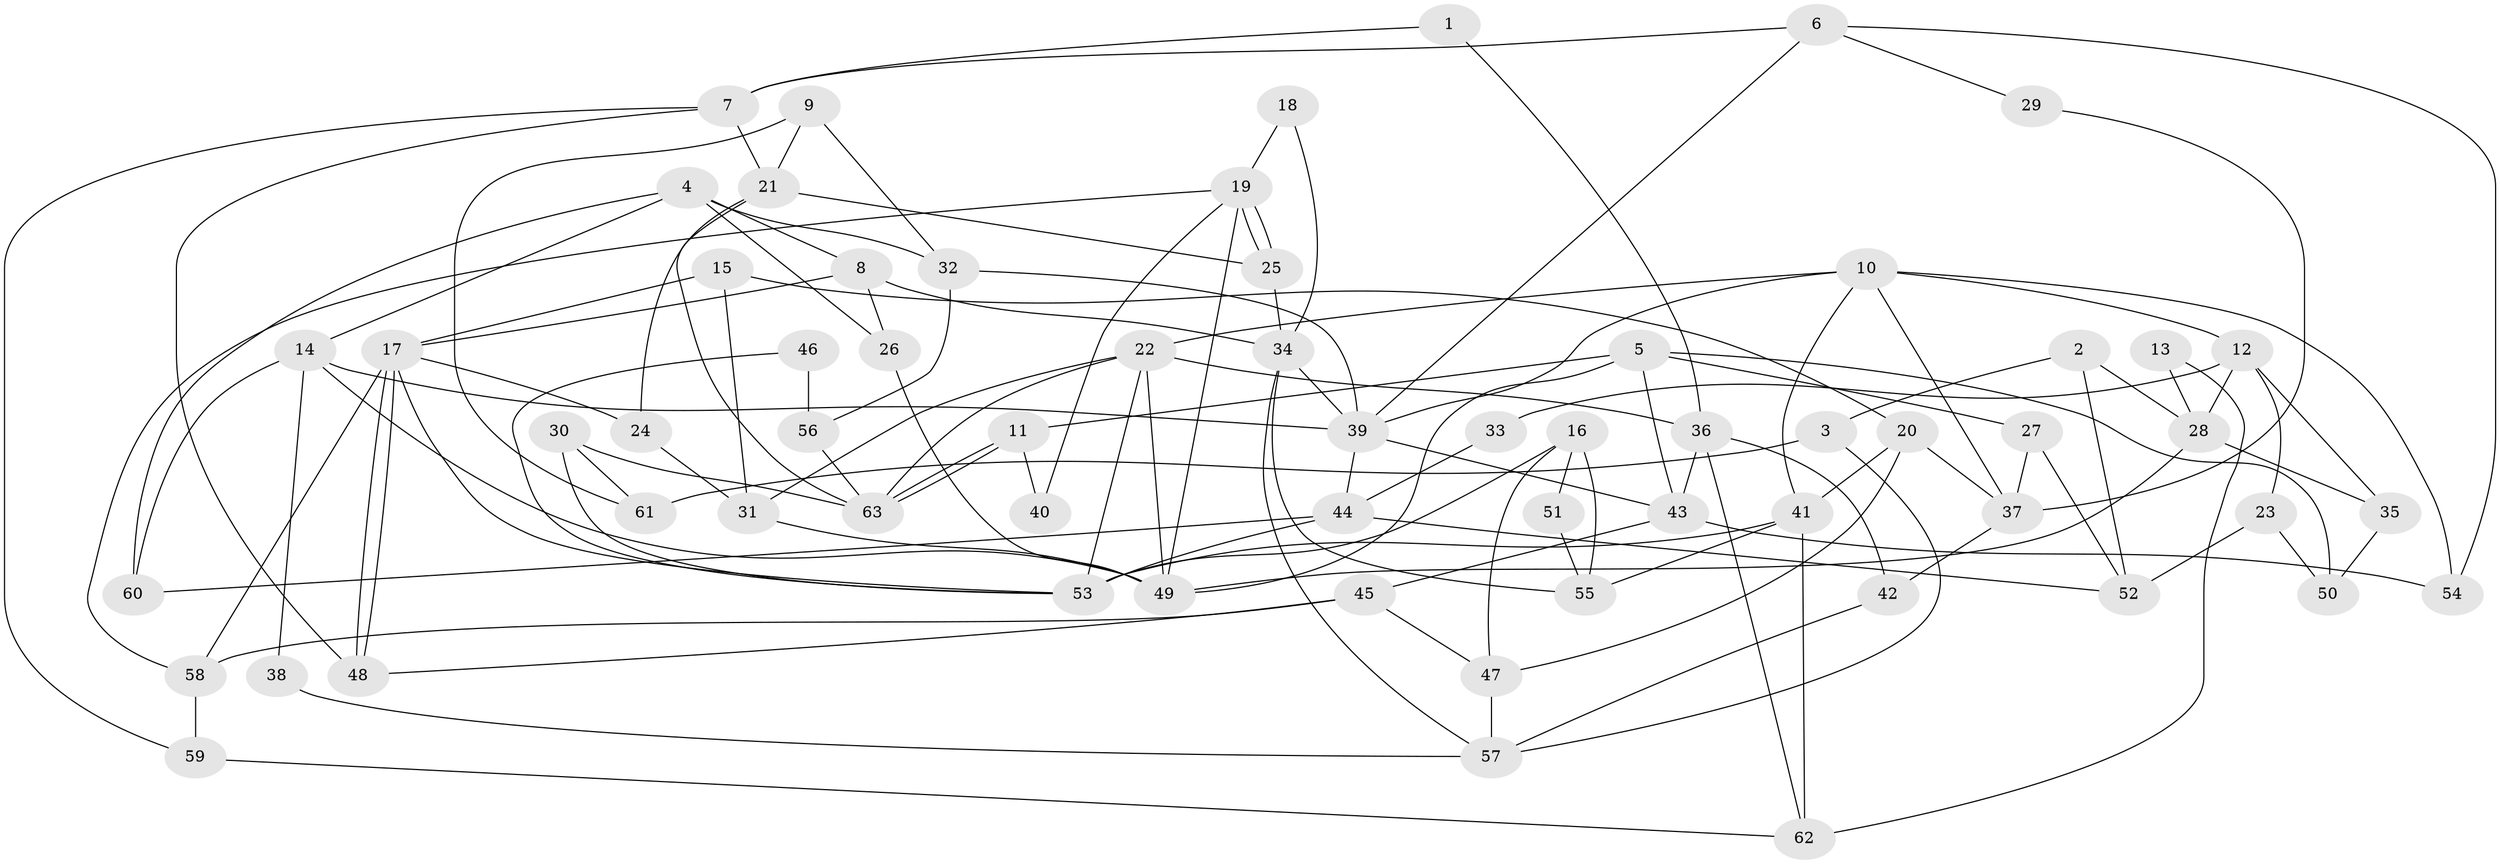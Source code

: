 // coarse degree distribution, {2: 0.13636363636363635, 5: 0.1590909090909091, 3: 0.3181818181818182, 6: 0.13636363636363635, 4: 0.09090909090909091, 8: 0.022727272727272728, 11: 0.022727272727272728, 9: 0.022727272727272728, 10: 0.022727272727272728, 7: 0.06818181818181818}
// Generated by graph-tools (version 1.1) at 2025/52/02/27/25 19:52:04]
// undirected, 63 vertices, 126 edges
graph export_dot {
graph [start="1"]
  node [color=gray90,style=filled];
  1;
  2;
  3;
  4;
  5;
  6;
  7;
  8;
  9;
  10;
  11;
  12;
  13;
  14;
  15;
  16;
  17;
  18;
  19;
  20;
  21;
  22;
  23;
  24;
  25;
  26;
  27;
  28;
  29;
  30;
  31;
  32;
  33;
  34;
  35;
  36;
  37;
  38;
  39;
  40;
  41;
  42;
  43;
  44;
  45;
  46;
  47;
  48;
  49;
  50;
  51;
  52;
  53;
  54;
  55;
  56;
  57;
  58;
  59;
  60;
  61;
  62;
  63;
  1 -- 7;
  1 -- 36;
  2 -- 3;
  2 -- 28;
  2 -- 52;
  3 -- 57;
  3 -- 61;
  4 -- 26;
  4 -- 8;
  4 -- 14;
  4 -- 32;
  4 -- 60;
  5 -- 27;
  5 -- 43;
  5 -- 11;
  5 -- 49;
  5 -- 50;
  6 -- 39;
  6 -- 54;
  6 -- 7;
  6 -- 29;
  7 -- 48;
  7 -- 21;
  7 -- 59;
  8 -- 34;
  8 -- 17;
  8 -- 26;
  9 -- 32;
  9 -- 21;
  9 -- 61;
  10 -- 22;
  10 -- 41;
  10 -- 12;
  10 -- 37;
  10 -- 39;
  10 -- 54;
  11 -- 63;
  11 -- 63;
  11 -- 40;
  12 -- 28;
  12 -- 23;
  12 -- 33;
  12 -- 35;
  13 -- 62;
  13 -- 28;
  14 -- 49;
  14 -- 38;
  14 -- 39;
  14 -- 60;
  15 -- 17;
  15 -- 31;
  15 -- 20;
  16 -- 53;
  16 -- 47;
  16 -- 51;
  16 -- 55;
  17 -- 48;
  17 -- 48;
  17 -- 58;
  17 -- 24;
  17 -- 53;
  18 -- 19;
  18 -- 34;
  19 -- 25;
  19 -- 25;
  19 -- 49;
  19 -- 40;
  19 -- 58;
  20 -- 41;
  20 -- 37;
  20 -- 47;
  21 -- 24;
  21 -- 25;
  21 -- 63;
  22 -- 53;
  22 -- 63;
  22 -- 31;
  22 -- 36;
  22 -- 49;
  23 -- 52;
  23 -- 50;
  24 -- 31;
  25 -- 34;
  26 -- 49;
  27 -- 37;
  27 -- 52;
  28 -- 49;
  28 -- 35;
  29 -- 37;
  30 -- 53;
  30 -- 63;
  30 -- 61;
  31 -- 49;
  32 -- 39;
  32 -- 56;
  33 -- 44;
  34 -- 39;
  34 -- 55;
  34 -- 57;
  35 -- 50;
  36 -- 62;
  36 -- 42;
  36 -- 43;
  37 -- 42;
  38 -- 57;
  39 -- 43;
  39 -- 44;
  41 -- 53;
  41 -- 55;
  41 -- 62;
  42 -- 57;
  43 -- 45;
  43 -- 54;
  44 -- 60;
  44 -- 52;
  44 -- 53;
  45 -- 47;
  45 -- 48;
  45 -- 58;
  46 -- 56;
  46 -- 53;
  47 -- 57;
  51 -- 55;
  56 -- 63;
  58 -- 59;
  59 -- 62;
}

